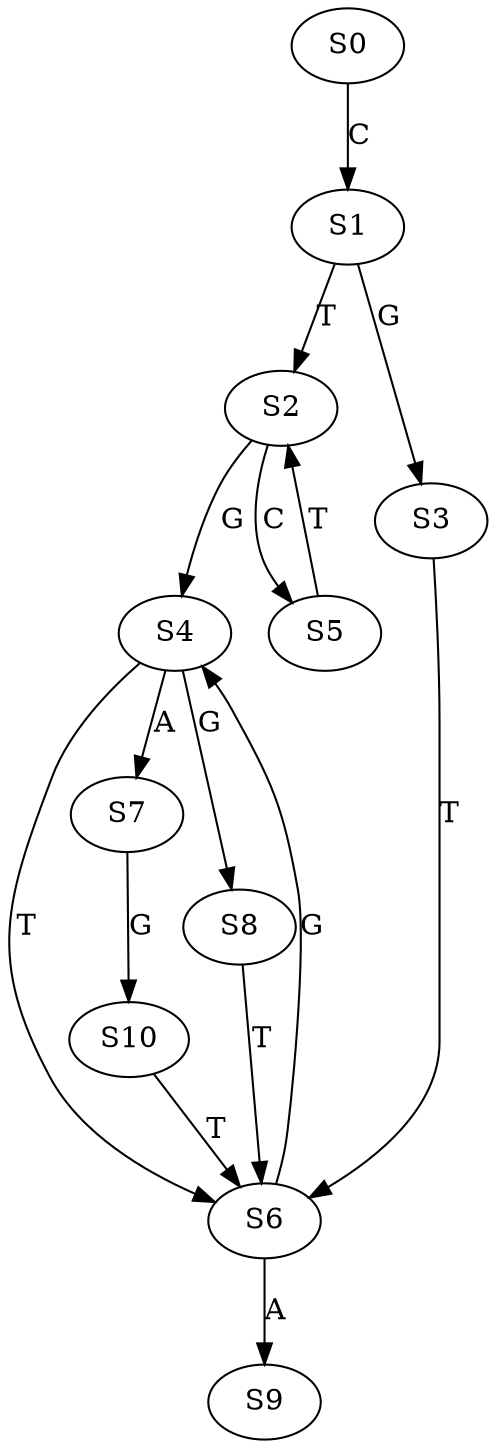 strict digraph  {
	S0 -> S1 [ label = C ];
	S1 -> S2 [ label = T ];
	S1 -> S3 [ label = G ];
	S2 -> S4 [ label = G ];
	S2 -> S5 [ label = C ];
	S3 -> S6 [ label = T ];
	S4 -> S7 [ label = A ];
	S4 -> S6 [ label = T ];
	S4 -> S8 [ label = G ];
	S5 -> S2 [ label = T ];
	S6 -> S9 [ label = A ];
	S6 -> S4 [ label = G ];
	S7 -> S10 [ label = G ];
	S8 -> S6 [ label = T ];
	S10 -> S6 [ label = T ];
}
